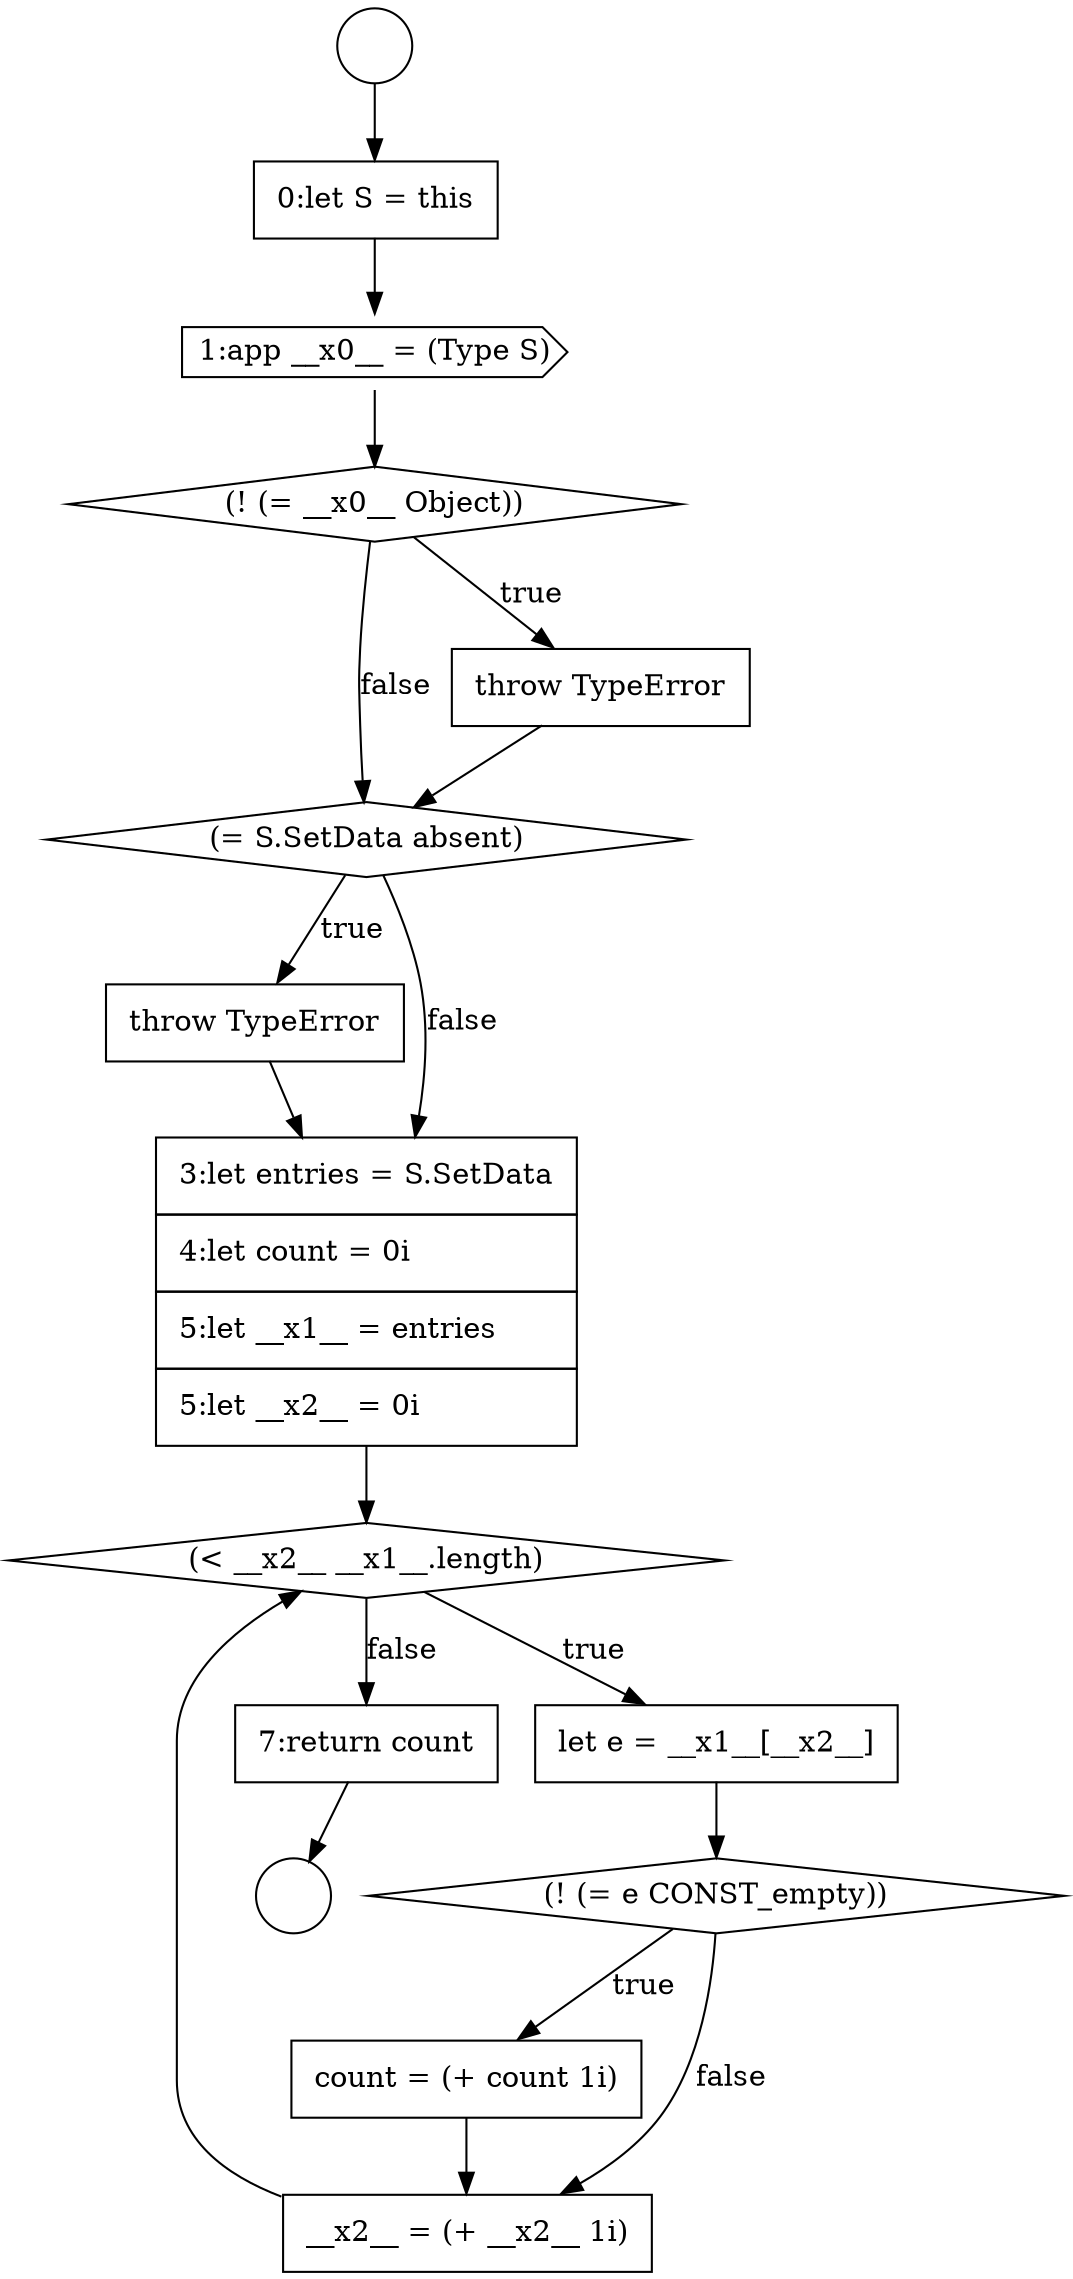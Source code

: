 digraph {
  node16092 [shape=diamond, label=<<font color="black">(! (= __x0__ Object))</font>> color="black" fillcolor="white" style=filled]
  node16099 [shape=diamond, label=<<font color="black">(! (= e CONST_empty))</font>> color="black" fillcolor="white" style=filled]
  node16091 [shape=cds, label=<<font color="black">1:app __x0__ = (Type S)</font>> color="black" fillcolor="white" style=filled]
  node16088 [shape=circle label=" " color="black" fillcolor="white" style=filled]
  node16102 [shape=none, margin=0, label=<<font color="black">
    <table border="0" cellborder="1" cellspacing="0" cellpadding="10">
      <tr><td align="left">7:return count</td></tr>
    </table>
  </font>> color="black" fillcolor="white" style=filled]
  node16100 [shape=none, margin=0, label=<<font color="black">
    <table border="0" cellborder="1" cellspacing="0" cellpadding="10">
      <tr><td align="left">count = (+ count 1i)</td></tr>
    </table>
  </font>> color="black" fillcolor="white" style=filled]
  node16095 [shape=none, margin=0, label=<<font color="black">
    <table border="0" cellborder="1" cellspacing="0" cellpadding="10">
      <tr><td align="left">throw TypeError</td></tr>
    </table>
  </font>> color="black" fillcolor="white" style=filled]
  node16090 [shape=none, margin=0, label=<<font color="black">
    <table border="0" cellborder="1" cellspacing="0" cellpadding="10">
      <tr><td align="left">0:let S = this</td></tr>
    </table>
  </font>> color="black" fillcolor="white" style=filled]
  node16101 [shape=none, margin=0, label=<<font color="black">
    <table border="0" cellborder="1" cellspacing="0" cellpadding="10">
      <tr><td align="left">__x2__ = (+ __x2__ 1i)</td></tr>
    </table>
  </font>> color="black" fillcolor="white" style=filled]
  node16094 [shape=diamond, label=<<font color="black">(= S.SetData absent)</font>> color="black" fillcolor="white" style=filled]
  node16096 [shape=none, margin=0, label=<<font color="black">
    <table border="0" cellborder="1" cellspacing="0" cellpadding="10">
      <tr><td align="left">3:let entries = S.SetData</td></tr>
      <tr><td align="left">4:let count = 0i</td></tr>
      <tr><td align="left">5:let __x1__ = entries</td></tr>
      <tr><td align="left">5:let __x2__ = 0i</td></tr>
    </table>
  </font>> color="black" fillcolor="white" style=filled]
  node16089 [shape=circle label=" " color="black" fillcolor="white" style=filled]
  node16097 [shape=diamond, label=<<font color="black">(&lt; __x2__ __x1__.length)</font>> color="black" fillcolor="white" style=filled]
  node16098 [shape=none, margin=0, label=<<font color="black">
    <table border="0" cellborder="1" cellspacing="0" cellpadding="10">
      <tr><td align="left">let e = __x1__[__x2__]</td></tr>
    </table>
  </font>> color="black" fillcolor="white" style=filled]
  node16093 [shape=none, margin=0, label=<<font color="black">
    <table border="0" cellborder="1" cellspacing="0" cellpadding="10">
      <tr><td align="left">throw TypeError</td></tr>
    </table>
  </font>> color="black" fillcolor="white" style=filled]
  node16098 -> node16099 [ color="black"]
  node16091 -> node16092 [ color="black"]
  node16100 -> node16101 [ color="black"]
  node16101 -> node16097 [ color="black"]
  node16092 -> node16093 [label=<<font color="black">true</font>> color="black"]
  node16092 -> node16094 [label=<<font color="black">false</font>> color="black"]
  node16099 -> node16100 [label=<<font color="black">true</font>> color="black"]
  node16099 -> node16101 [label=<<font color="black">false</font>> color="black"]
  node16093 -> node16094 [ color="black"]
  node16094 -> node16095 [label=<<font color="black">true</font>> color="black"]
  node16094 -> node16096 [label=<<font color="black">false</font>> color="black"]
  node16090 -> node16091 [ color="black"]
  node16102 -> node16089 [ color="black"]
  node16088 -> node16090 [ color="black"]
  node16097 -> node16098 [label=<<font color="black">true</font>> color="black"]
  node16097 -> node16102 [label=<<font color="black">false</font>> color="black"]
  node16095 -> node16096 [ color="black"]
  node16096 -> node16097 [ color="black"]
}
